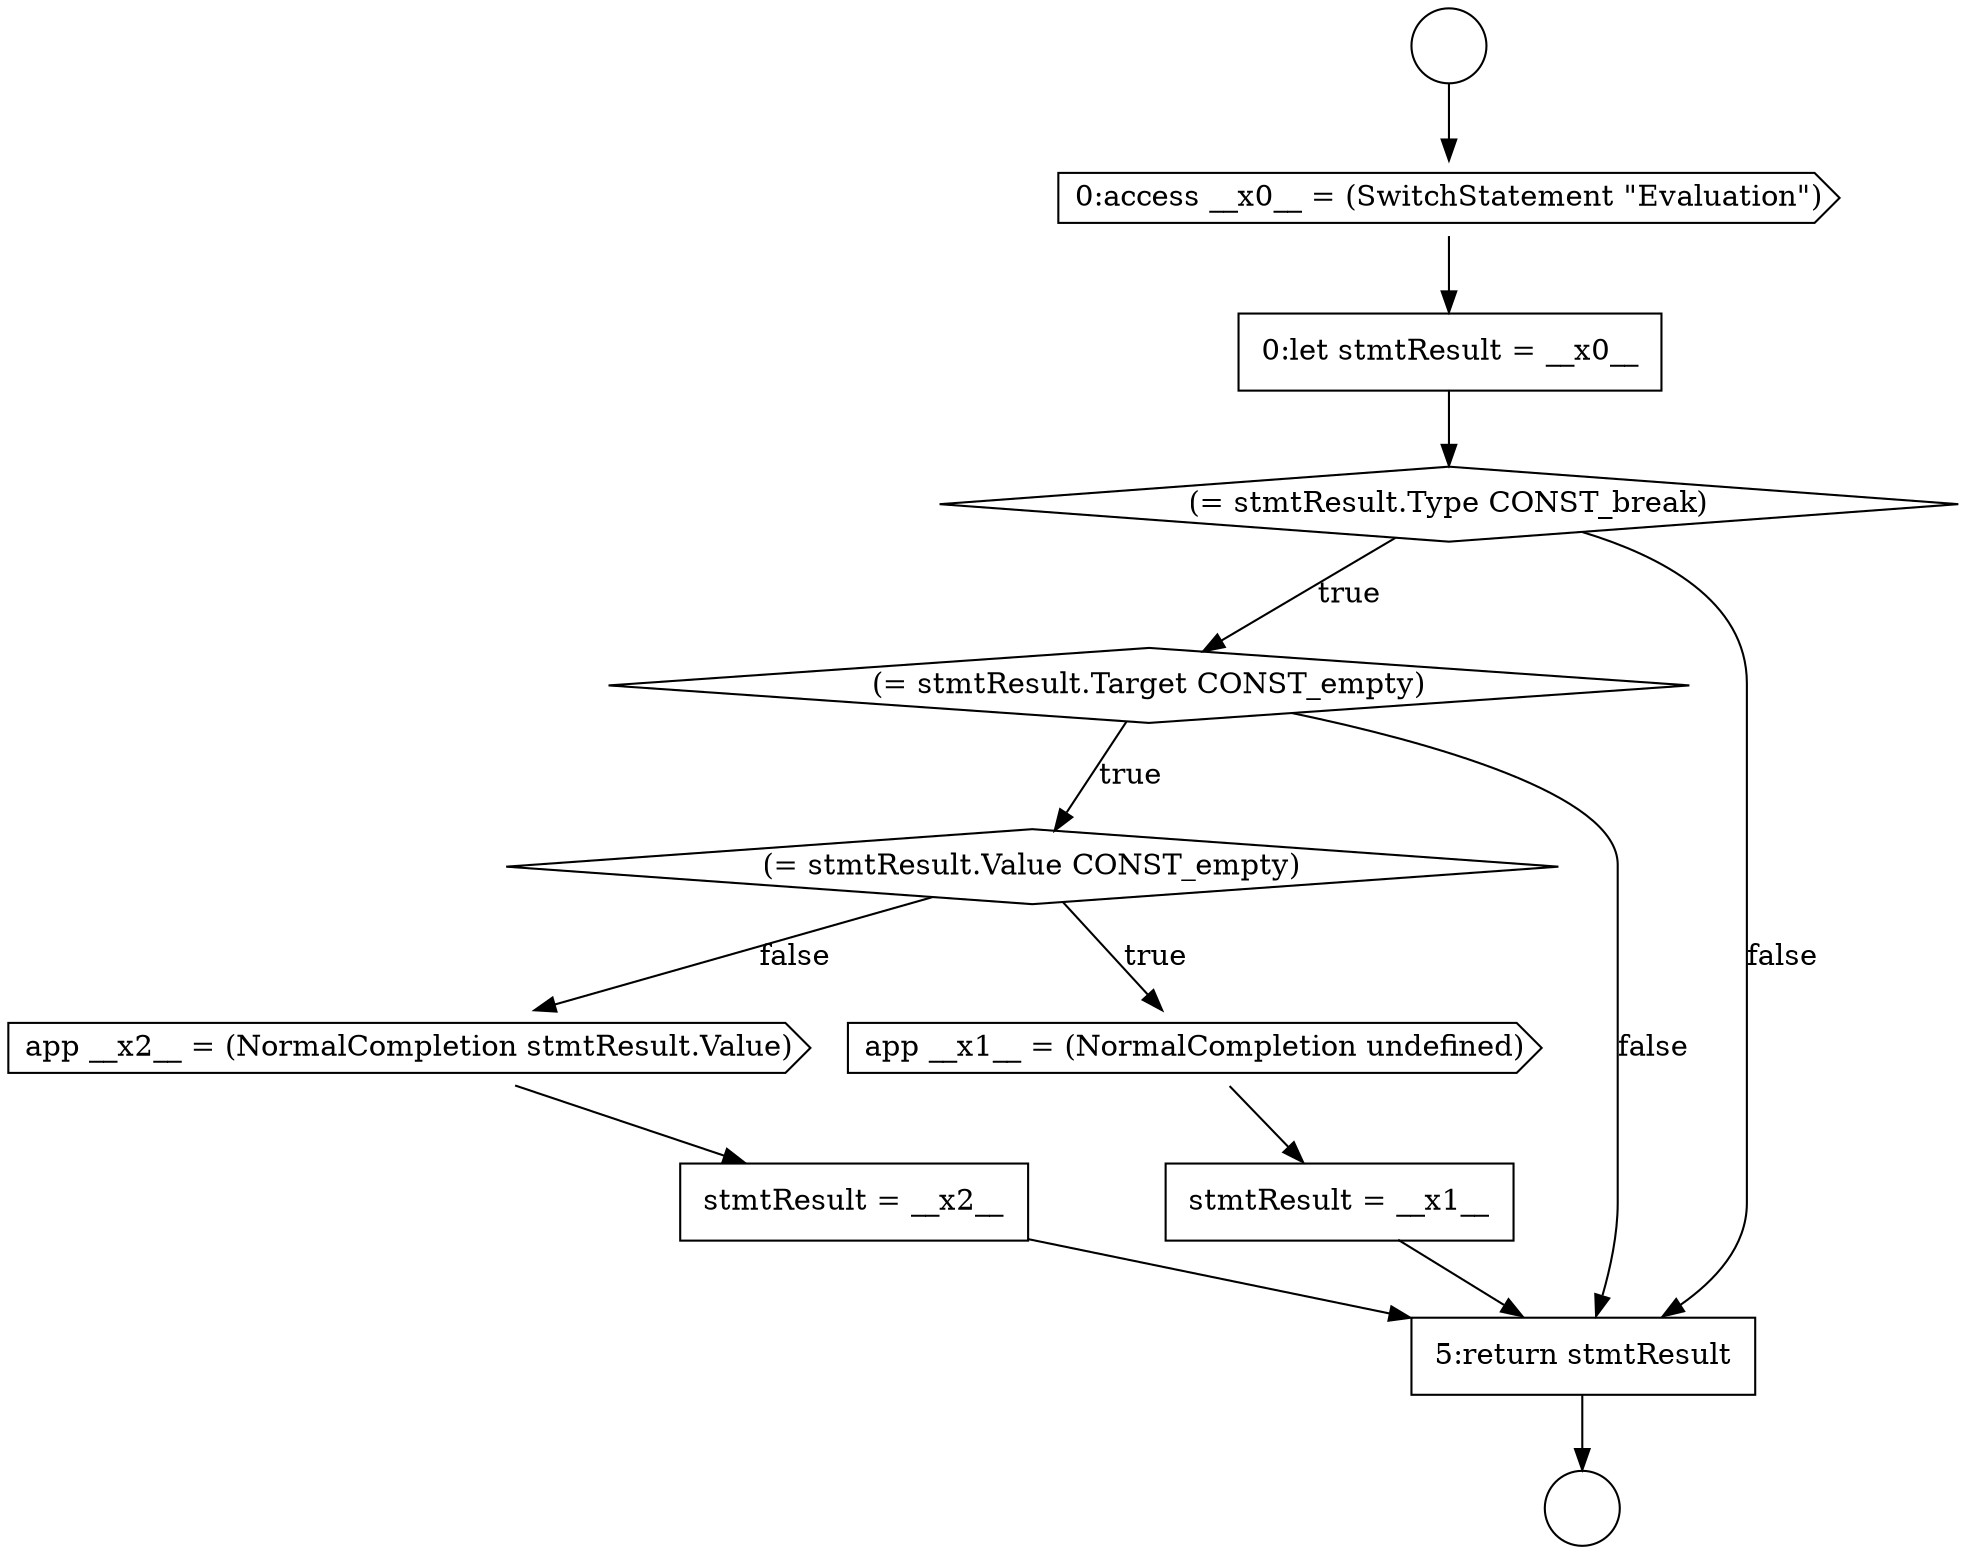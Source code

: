 digraph {
  node5636 [shape=none, margin=0, label=<<font color="black">
    <table border="0" cellborder="1" cellspacing="0" cellpadding="10">
      <tr><td align="left">stmtResult = __x2__</td></tr>
    </table>
  </font>> color="black" fillcolor="white" style=filled]
  node5629 [shape=none, margin=0, label=<<font color="black">
    <table border="0" cellborder="1" cellspacing="0" cellpadding="10">
      <tr><td align="left">0:let stmtResult = __x0__</td></tr>
    </table>
  </font>> color="black" fillcolor="white" style=filled]
  node5630 [shape=diamond, label=<<font color="black">(= stmtResult.Type CONST_break)</font>> color="black" fillcolor="white" style=filled]
  node5627 [shape=circle label=" " color="black" fillcolor="white" style=filled]
  node5634 [shape=none, margin=0, label=<<font color="black">
    <table border="0" cellborder="1" cellspacing="0" cellpadding="10">
      <tr><td align="left">stmtResult = __x1__</td></tr>
    </table>
  </font>> color="black" fillcolor="white" style=filled]
  node5631 [shape=diamond, label=<<font color="black">(= stmtResult.Target CONST_empty)</font>> color="black" fillcolor="white" style=filled]
  node5632 [shape=diamond, label=<<font color="black">(= stmtResult.Value CONST_empty)</font>> color="black" fillcolor="white" style=filled]
  node5637 [shape=none, margin=0, label=<<font color="black">
    <table border="0" cellborder="1" cellspacing="0" cellpadding="10">
      <tr><td align="left">5:return stmtResult</td></tr>
    </table>
  </font>> color="black" fillcolor="white" style=filled]
  node5626 [shape=circle label=" " color="black" fillcolor="white" style=filled]
  node5635 [shape=cds, label=<<font color="black">app __x2__ = (NormalCompletion stmtResult.Value)</font>> color="black" fillcolor="white" style=filled]
  node5628 [shape=cds, label=<<font color="black">0:access __x0__ = (SwitchStatement &quot;Evaluation&quot;)</font>> color="black" fillcolor="white" style=filled]
  node5633 [shape=cds, label=<<font color="black">app __x1__ = (NormalCompletion undefined)</font>> color="black" fillcolor="white" style=filled]
  node5626 -> node5628 [ color="black"]
  node5631 -> node5632 [label=<<font color="black">true</font>> color="black"]
  node5631 -> node5637 [label=<<font color="black">false</font>> color="black"]
  node5630 -> node5631 [label=<<font color="black">true</font>> color="black"]
  node5630 -> node5637 [label=<<font color="black">false</font>> color="black"]
  node5635 -> node5636 [ color="black"]
  node5628 -> node5629 [ color="black"]
  node5634 -> node5637 [ color="black"]
  node5629 -> node5630 [ color="black"]
  node5637 -> node5627 [ color="black"]
  node5632 -> node5633 [label=<<font color="black">true</font>> color="black"]
  node5632 -> node5635 [label=<<font color="black">false</font>> color="black"]
  node5636 -> node5637 [ color="black"]
  node5633 -> node5634 [ color="black"]
}
